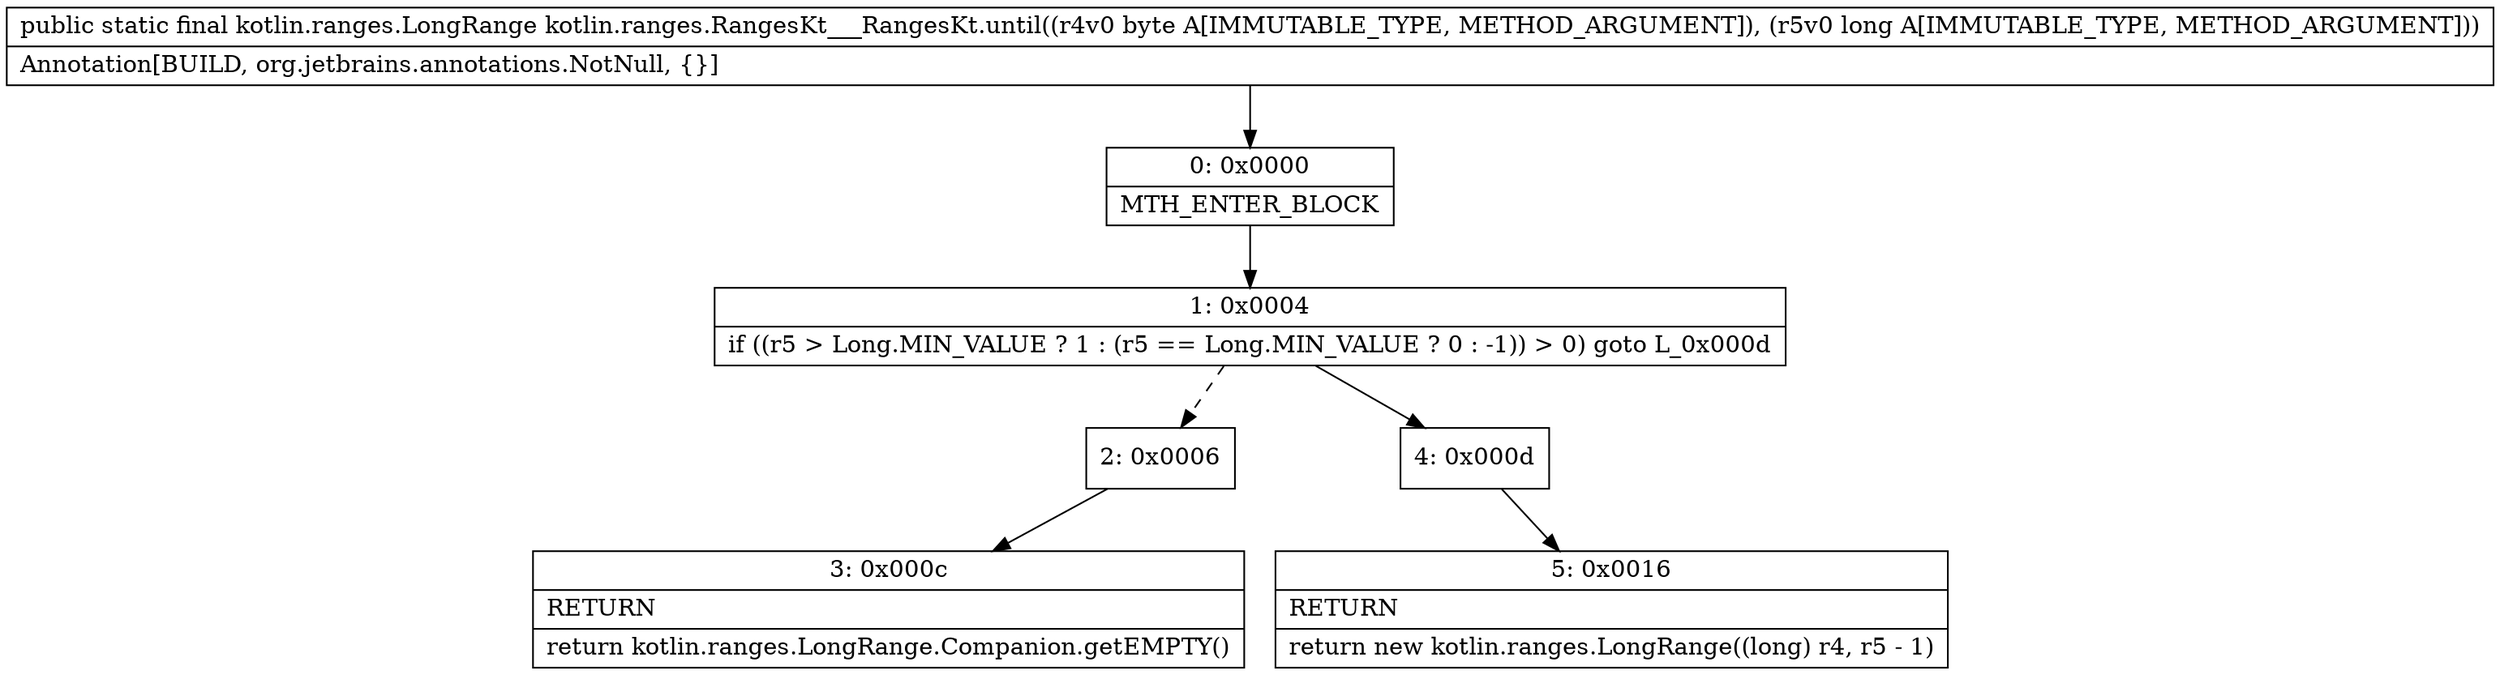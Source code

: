 digraph "CFG forkotlin.ranges.RangesKt___RangesKt.until(BJ)Lkotlin\/ranges\/LongRange;" {
Node_0 [shape=record,label="{0\:\ 0x0000|MTH_ENTER_BLOCK\l}"];
Node_1 [shape=record,label="{1\:\ 0x0004|if ((r5 \> Long.MIN_VALUE ? 1 : (r5 == Long.MIN_VALUE ? 0 : \-1)) \> 0) goto L_0x000d\l}"];
Node_2 [shape=record,label="{2\:\ 0x0006}"];
Node_3 [shape=record,label="{3\:\ 0x000c|RETURN\l|return kotlin.ranges.LongRange.Companion.getEMPTY()\l}"];
Node_4 [shape=record,label="{4\:\ 0x000d}"];
Node_5 [shape=record,label="{5\:\ 0x0016|RETURN\l|return new kotlin.ranges.LongRange((long) r4, r5 \- 1)\l}"];
MethodNode[shape=record,label="{public static final kotlin.ranges.LongRange kotlin.ranges.RangesKt___RangesKt.until((r4v0 byte A[IMMUTABLE_TYPE, METHOD_ARGUMENT]), (r5v0 long A[IMMUTABLE_TYPE, METHOD_ARGUMENT]))  | Annotation[BUILD, org.jetbrains.annotations.NotNull, \{\}]\l}"];
MethodNode -> Node_0;
Node_0 -> Node_1;
Node_1 -> Node_2[style=dashed];
Node_1 -> Node_4;
Node_2 -> Node_3;
Node_4 -> Node_5;
}

